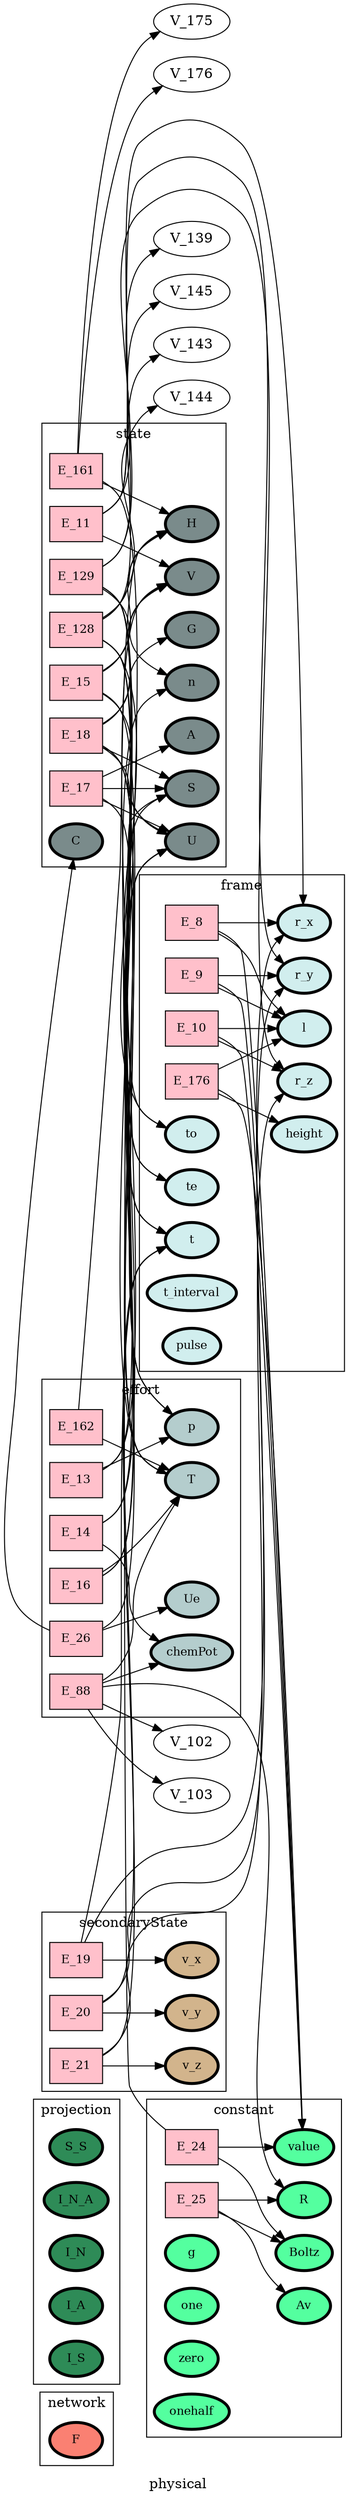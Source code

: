 digraph physical {
label=physical;
rankdir=LR;
subgraph cluster_physical___network {
label=network;
rankdir=LR;
V_10 [fillcolor=salmon, fontsize=12, label=F, penwidth=3, style=filled];
}

subgraph cluster_physical___projection {
label=projection;
rankdir=LR;
V_170 [fillcolor=seagreen, fontsize=12, label=S_S, penwidth=3, style=filled];
V_48 [fillcolor=seagreen, fontsize=12, label=I_N_A, penwidth=3, style=filled];
V_96 [fillcolor=seagreen, fontsize=12, label=I_N, penwidth=3, style=filled];
V_97 [fillcolor=seagreen, fontsize=12, label=I_A, penwidth=3, style=filled];
V_98 [fillcolor=seagreen, fontsize=12, label=I_S, penwidth=3, style=filled];
}

subgraph cluster_physical___differenceOperator {
label=differenceOperator;
rankdir=LR;
}

E_8 -> V_1  [splines=ortho];
E_8 -> V_11  [splines=ortho];
E_9 -> V_1  [splines=ortho];
E_9 -> V_11  [splines=ortho];
E_10 -> V_1  [splines=ortho];
E_10 -> V_11  [splines=ortho];
E_176 -> V_1  [splines=ortho];
E_176 -> V_11  [splines=ortho];
subgraph cluster_physical___frame {
label=frame;
rankdir=LR;
V_11 [fillcolor=lightcyan2, fontsize=12, label=l, penwidth=3, style=filled];
V_12 [fillcolor=lightcyan2, fontsize=12, label=r_x, penwidth=3, style=filled];
V_13 [fillcolor=lightcyan2, fontsize=12, label=r_y, penwidth=3, style=filled];
V_14 [fillcolor=lightcyan2, fontsize=12, label=r_z, penwidth=3, style=filled];
V_189 [fillcolor=lightcyan2, fontsize=12, label=height, penwidth=3, style=filled];
V_4 [fillcolor=lightcyan2, fontsize=12, label=t, penwidth=3, style=filled];
V_5 [fillcolor=lightcyan2, fontsize=12, label=to, penwidth=3, style=filled];
V_6 [fillcolor=lightcyan2, fontsize=12, label=te, penwidth=3, style=filled];
V_7 [fillcolor=lightcyan2, fontsize=12, label=t_interval, penwidth=3, style=filled];
V_9 [fillcolor=lightcyan2, fontsize=12, label=pulse, penwidth=3, style=filled];
E_8 [fillcolor=pink, fontsize=12, shape=box, style=filled];
E_8 -> V_12  [splines=ortho];
E_9 [fillcolor=pink, fontsize=12, shape=box, style=filled];
E_9 -> V_13  [splines=ortho];
E_10 [fillcolor=pink, fontsize=12, shape=box, style=filled];
E_10 -> V_14  [splines=ortho];
E_176 [fillcolor=pink, fontsize=12, shape=box, style=filled];
E_176 -> V_189  [splines=ortho];
}

E_11 -> V_12  [splines=ortho];
E_11 -> V_13  [splines=ortho];
E_11 -> V_14  [splines=ortho];
E_129 -> V_139  [splines=ortho];
E_129 -> V_145  [splines=ortho];
E_129 -> V_4  [splines=ortho];
E_129 -> V_5  [splines=ortho];
E_129 -> V_6  [splines=ortho];
E_15 -> V_15  [splines=ortho];
E_15 -> V_16  [splines=ortho];
E_15 -> V_20  [splines=ortho];
E_128 -> V_143  [splines=ortho];
E_128 -> V_144  [splines=ortho];
E_128 -> V_4  [splines=ortho];
E_128 -> V_5  [splines=ortho];
E_128 -> V_6  [splines=ortho];
E_161 -> V_175  [splines=ortho];
E_161 -> V_176  [splines=ortho];
E_161 -> V_19  [splines=ortho];
E_17 -> V_16  [splines=ortho];
E_17 -> V_17  [splines=ortho];
E_17 -> V_19  [splines=ortho];
E_18 -> V_15  [splines=ortho];
E_18 -> V_16  [splines=ortho];
E_18 -> V_17  [splines=ortho];
E_18 -> V_19  [splines=ortho];
E_18 -> V_20  [splines=ortho];
subgraph cluster_physical___state {
label=state;
rankdir=LR;
V_15 [fillcolor=lightcyan4, fontsize=12, label=V, penwidth=3, style=filled];
V_16 [fillcolor=lightcyan4, fontsize=12, label=U, penwidth=3, style=filled];
V_17 [fillcolor=lightcyan4, fontsize=12, label=S, penwidth=3, style=filled];
V_18 [fillcolor=lightcyan4, fontsize=12, label=n, penwidth=3, style=filled];
V_22 [fillcolor=lightcyan4, fontsize=12, label=H, penwidth=3, style=filled];
V_23 [fillcolor=lightcyan4, fontsize=12, label=A, penwidth=3, style=filled];
V_24 [fillcolor=lightcyan4, fontsize=12, label=G, penwidth=3, style=filled];
V_25 [fillcolor=lightcyan4, fontsize=12, label=C, penwidth=3, style=filled];
E_11 [fillcolor=pink, fontsize=12, shape=box, style=filled];
E_11 -> V_15  [splines=ortho];
E_129 [fillcolor=pink, fontsize=12, shape=box, style=filled];
E_129 -> V_18  [splines=ortho];
E_15 [fillcolor=pink, fontsize=12, shape=box, style=filled];
E_15 -> V_22  [splines=ortho];
E_128 [fillcolor=pink, fontsize=12, shape=box, style=filled];
E_128 -> V_22  [splines=ortho];
E_161 [fillcolor=pink, fontsize=12, shape=box, style=filled];
E_161 -> V_22  [splines=ortho];
E_17 [fillcolor=pink, fontsize=12, shape=box, style=filled];
E_17 -> V_23  [splines=ortho];
E_18 [fillcolor=pink, fontsize=12, shape=box, style=filled];
E_18 -> V_24  [splines=ortho];
}

E_24 -> V_1  [splines=ortho];
E_24 -> V_17  [splines=ortho];
E_25 -> V_32  [splines=ortho];
E_25 -> V_33  [splines=ortho];
subgraph cluster_physical___constant {
label=constant;
rankdir=LR;
V_1 [fillcolor=seagreen1, fontsize=12, label=value, penwidth=3, style=filled];
V_190 [fillcolor=seagreen1, fontsize=12, label=g, penwidth=3, style=filled];
V_2 [fillcolor=seagreen1, fontsize=12, label=one, penwidth=3, style=filled];
V_3 [fillcolor=seagreen1, fontsize=12, label=zero, penwidth=3, style=filled];
V_32 [fillcolor=seagreen1, fontsize=12, label=Av, penwidth=3, style=filled];
V_33 [fillcolor=seagreen1, fontsize=12, label=Boltz, penwidth=3, style=filled];
V_34 [fillcolor=seagreen1, fontsize=12, label=R, penwidth=3, style=filled];
V_8 [fillcolor=seagreen1, fontsize=12, label=onehalf, penwidth=3, style=filled];
E_24 [fillcolor=pink, fontsize=12, shape=box, style=filled];
E_24 -> V_33  [splines=ortho];
E_25 [fillcolor=pink, fontsize=12, shape=box, style=filled];
E_25 -> V_34  [splines=ortho];
}

E_16 -> V_16  [splines=ortho];
E_16 -> V_17  [splines=ortho];
E_162 -> V_22  [splines=ortho];
E_13 -> V_15  [splines=ortho];
E_13 -> V_16  [splines=ortho];
E_14 -> V_16  [splines=ortho];
E_14 -> V_18  [splines=ortho];
E_88 -> V_102  [splines=ortho];
E_88 -> V_103  [splines=ortho];
E_88 -> V_19  [splines=ortho];
E_88 -> V_34  [splines=ortho];
E_26 -> V_16  [splines=ortho];
E_26 -> V_25  [splines=ortho];
subgraph cluster_physical___effort {
label=effort;
rankdir=LR;
V_19 [fillcolor=lightcyan3, fontsize=12, label=T, penwidth=3, style=filled];
V_20 [fillcolor=lightcyan3, fontsize=12, label=p, penwidth=3, style=filled];
V_21 [fillcolor=lightcyan3, fontsize=12, label=chemPot, penwidth=3, style=filled];
V_35 [fillcolor=lightcyan3, fontsize=12, label=Ue, penwidth=3, style=filled];
E_16 [fillcolor=pink, fontsize=12, shape=box, style=filled];
E_16 -> V_19  [splines=ortho];
E_162 [fillcolor=pink, fontsize=12, shape=box, style=filled];
E_162 -> V_19  [splines=ortho];
E_13 [fillcolor=pink, fontsize=12, shape=box, style=filled];
E_13 -> V_20  [splines=ortho];
E_14 [fillcolor=pink, fontsize=12, shape=box, style=filled];
E_14 -> V_21  [splines=ortho];
E_88 [fillcolor=pink, fontsize=12, shape=box, style=filled];
E_88 -> V_21  [splines=ortho];
E_26 [fillcolor=pink, fontsize=12, shape=box, style=filled];
E_26 -> V_35  [splines=ortho];
}

E_19 -> V_12  [splines=ortho];
E_19 -> V_4  [splines=ortho];
E_20 -> V_13  [splines=ortho];
E_20 -> V_4  [splines=ortho];
E_21 -> V_14  [splines=ortho];
E_21 -> V_4  [splines=ortho];
subgraph cluster_physical___secondaryState {
label=secondaryState;
rankdir=LR;
V_27 [fillcolor=tan, fontsize=12, label=v_x, penwidth=3, style=filled];
V_28 [fillcolor=tan, fontsize=12, label=v_y, penwidth=3, style=filled];
V_29 [fillcolor=tan, fontsize=12, label=v_z, penwidth=3, style=filled];
E_19 [fillcolor=pink, fontsize=12, shape=box, style=filled];
E_19 -> V_27  [splines=ortho];
E_20 [fillcolor=pink, fontsize=12, shape=box, style=filled];
E_20 -> V_28  [splines=ortho];
E_21 [fillcolor=pink, fontsize=12, shape=box, style=filled];
E_21 -> V_29  [splines=ortho];
}

subgraph cluster_physical___diffState {
label=diffState;
rankdir=LR;
}

subgraph cluster_physical___conversion {
label=conversion;
rankdir=LR;
}

}
